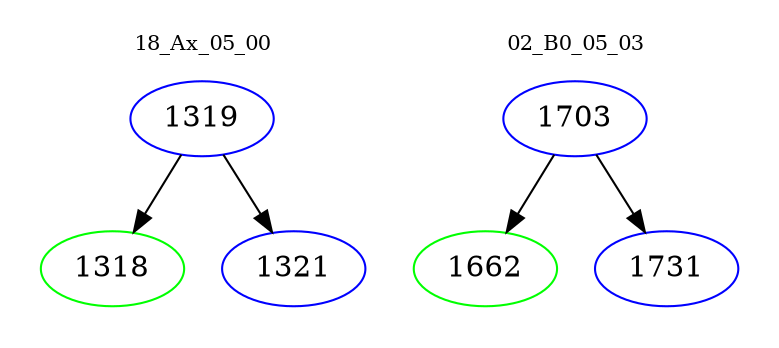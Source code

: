 digraph{
subgraph cluster_0 {
color = white
label = "18_Ax_05_00";
fontsize=10;
T0_1319 [label="1319", color="blue"]
T0_1319 -> T0_1318 [color="black"]
T0_1318 [label="1318", color="green"]
T0_1319 -> T0_1321 [color="black"]
T0_1321 [label="1321", color="blue"]
}
subgraph cluster_1 {
color = white
label = "02_B0_05_03";
fontsize=10;
T1_1703 [label="1703", color="blue"]
T1_1703 -> T1_1662 [color="black"]
T1_1662 [label="1662", color="green"]
T1_1703 -> T1_1731 [color="black"]
T1_1731 [label="1731", color="blue"]
}
}
